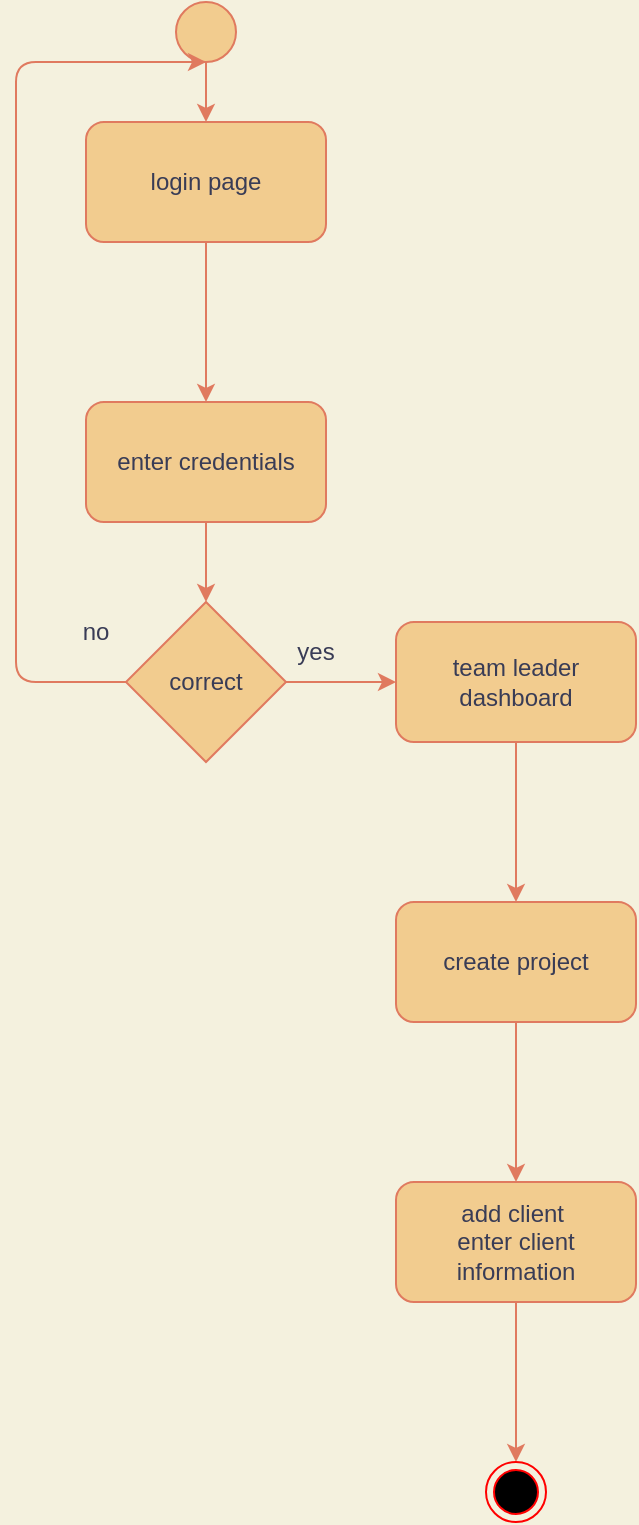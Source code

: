 <mxfile version="18.0.8" type="device"><diagram id="AeKG0RyA3BJlHwS1H0Mx" name="Page-1"><mxGraphModel dx="868" dy="425" grid="1" gridSize="10" guides="1" tooltips="1" connect="1" arrows="1" fold="1" page="1" pageScale="1" pageWidth="850" pageHeight="1100" background="#F4F1DE" math="0" shadow="0"><root><mxCell id="0"/><mxCell id="1" parent="0"/><mxCell id="9w2Cf-DXWKdfsoUghtk4-25" style="edgeStyle=orthogonalEdgeStyle;curved=0;rounded=1;sketch=0;orthogonalLoop=1;jettySize=auto;html=1;fontColor=#393C56;strokeColor=#E07A5F;fillColor=#F2CC8F;" parent="1" source="9w2Cf-DXWKdfsoUghtk4-24" target="9w2Cf-DXWKdfsoUghtk4-26" edge="1"><mxGeometry relative="1" as="geometry"><mxPoint x="385" y="360" as="targetPoint"/></mxGeometry></mxCell><mxCell id="9w2Cf-DXWKdfsoUghtk4-24" value="" style="ellipse;whiteSpace=wrap;html=1;aspect=fixed;rounded=0;sketch=0;fontColor=#393C56;strokeColor=#E07A5F;fillColor=#F2CC8F;" parent="1" vertex="1"><mxGeometry x="370" y="270" width="30" height="30" as="geometry"/></mxCell><mxCell id="9w2Cf-DXWKdfsoUghtk4-28" value="" style="edgeStyle=orthogonalEdgeStyle;curved=0;rounded=1;sketch=0;orthogonalLoop=1;jettySize=auto;html=1;fontColor=#393C56;strokeColor=#E07A5F;fillColor=#F2CC8F;" parent="1" source="9w2Cf-DXWKdfsoUghtk4-26" target="9w2Cf-DXWKdfsoUghtk4-27" edge="1"><mxGeometry relative="1" as="geometry"/></mxCell><mxCell id="9w2Cf-DXWKdfsoUghtk4-26" value="login page" style="rounded=1;whiteSpace=wrap;html=1;sketch=0;fontColor=#393C56;strokeColor=#E07A5F;fillColor=#F2CC8F;" parent="1" vertex="1"><mxGeometry x="325" y="330" width="120" height="60" as="geometry"/></mxCell><mxCell id="9w2Cf-DXWKdfsoUghtk4-30" style="edgeStyle=orthogonalEdgeStyle;curved=0;rounded=1;sketch=0;orthogonalLoop=1;jettySize=auto;html=1;entryX=0.5;entryY=0;entryDx=0;entryDy=0;fontColor=#393C56;strokeColor=#E07A5F;fillColor=#F2CC8F;" parent="1" source="9w2Cf-DXWKdfsoUghtk4-27" target="9w2Cf-DXWKdfsoUghtk4-29" edge="1"><mxGeometry relative="1" as="geometry"/></mxCell><mxCell id="9w2Cf-DXWKdfsoUghtk4-27" value="enter credentials" style="whiteSpace=wrap;html=1;fillColor=#F2CC8F;strokeColor=#E07A5F;fontColor=#393C56;rounded=1;sketch=0;" parent="1" vertex="1"><mxGeometry x="325" y="470" width="120" height="60" as="geometry"/></mxCell><mxCell id="9w2Cf-DXWKdfsoUghtk4-31" style="edgeStyle=orthogonalEdgeStyle;curved=0;rounded=1;sketch=0;orthogonalLoop=1;jettySize=auto;html=1;fontColor=#393C56;strokeColor=#E07A5F;fillColor=#F2CC8F;" parent="1" source="9w2Cf-DXWKdfsoUghtk4-29" edge="1"><mxGeometry relative="1" as="geometry"><mxPoint x="385" y="300" as="targetPoint"/><Array as="points"><mxPoint x="290" y="610"/><mxPoint x="290" y="300"/></Array></mxGeometry></mxCell><mxCell id="9w2Cf-DXWKdfsoUghtk4-32" style="edgeStyle=orthogonalEdgeStyle;curved=0;rounded=1;sketch=0;orthogonalLoop=1;jettySize=auto;html=1;fontColor=#393C56;strokeColor=#E07A5F;fillColor=#F2CC8F;" parent="1" source="9w2Cf-DXWKdfsoUghtk4-29" target="9w2Cf-DXWKdfsoUghtk4-36" edge="1"><mxGeometry relative="1" as="geometry"><mxPoint x="480" y="610" as="targetPoint"/></mxGeometry></mxCell><mxCell id="9w2Cf-DXWKdfsoUghtk4-29" value="correct" style="rhombus;whiteSpace=wrap;html=1;rounded=0;sketch=0;fontColor=#393C56;strokeColor=#E07A5F;fillColor=#F2CC8F;" parent="1" vertex="1"><mxGeometry x="345" y="570" width="80" height="80" as="geometry"/></mxCell><mxCell id="9w2Cf-DXWKdfsoUghtk4-34" value="yes" style="text;html=1;strokeColor=none;fillColor=none;align=center;verticalAlign=middle;whiteSpace=wrap;rounded=0;sketch=0;fontColor=#393C56;" parent="1" vertex="1"><mxGeometry x="410" y="580" width="60" height="30" as="geometry"/></mxCell><mxCell id="9w2Cf-DXWKdfsoUghtk4-35" value="no" style="text;html=1;strokeColor=none;fillColor=none;align=center;verticalAlign=middle;whiteSpace=wrap;rounded=0;sketch=0;fontColor=#393C56;" parent="1" vertex="1"><mxGeometry x="300" y="570" width="60" height="30" as="geometry"/></mxCell><mxCell id="9w2Cf-DXWKdfsoUghtk4-38" value="" style="edgeStyle=orthogonalEdgeStyle;curved=0;rounded=1;sketch=0;orthogonalLoop=1;jettySize=auto;html=1;fontColor=#393C56;strokeColor=#E07A5F;fillColor=#F2CC8F;" parent="1" source="9w2Cf-DXWKdfsoUghtk4-36" target="9w2Cf-DXWKdfsoUghtk4-37" edge="1"><mxGeometry relative="1" as="geometry"/></mxCell><mxCell id="9w2Cf-DXWKdfsoUghtk4-36" value="team leader dashboard" style="rounded=1;whiteSpace=wrap;html=1;sketch=0;fontColor=#393C56;strokeColor=#E07A5F;fillColor=#F2CC8F;" parent="1" vertex="1"><mxGeometry x="480" y="580" width="120" height="60" as="geometry"/></mxCell><mxCell id="9w2Cf-DXWKdfsoUghtk4-45" value="" style="edgeStyle=orthogonalEdgeStyle;curved=0;rounded=1;sketch=0;orthogonalLoop=1;jettySize=auto;html=1;fontColor=#393C56;strokeColor=#E07A5F;fillColor=#F2CC8F;" parent="1" source="9w2Cf-DXWKdfsoUghtk4-37" target="9w2Cf-DXWKdfsoUghtk4-44" edge="1"><mxGeometry relative="1" as="geometry"/></mxCell><mxCell id="9w2Cf-DXWKdfsoUghtk4-37" value="create project" style="whiteSpace=wrap;html=1;fillColor=#F2CC8F;strokeColor=#E07A5F;fontColor=#393C56;rounded=1;sketch=0;" parent="1" vertex="1"><mxGeometry x="480" y="720" width="120" height="60" as="geometry"/></mxCell><mxCell id="9w2Cf-DXWKdfsoUghtk4-47" value="" style="edgeStyle=orthogonalEdgeStyle;curved=0;rounded=1;sketch=0;orthogonalLoop=1;jettySize=auto;html=1;fontColor=#393C56;strokeColor=#E07A5F;fillColor=#F2CC8F;" parent="1" source="9w2Cf-DXWKdfsoUghtk4-44" edge="1"><mxGeometry relative="1" as="geometry"><mxPoint x="540" y="1000" as="targetPoint"/></mxGeometry></mxCell><mxCell id="9w2Cf-DXWKdfsoUghtk4-44" value="add client&amp;nbsp;&lt;br&gt;enter client information" style="whiteSpace=wrap;html=1;fillColor=#F2CC8F;strokeColor=#E07A5F;fontColor=#393C56;rounded=1;sketch=0;" parent="1" vertex="1"><mxGeometry x="480" y="860" width="120" height="60" as="geometry"/></mxCell><mxCell id="9w2Cf-DXWKdfsoUghtk4-48" value="" style="ellipse;html=1;shape=endState;fillColor=#000000;strokeColor=#ff0000;rounded=0;sketch=0;fontColor=#393C56;" parent="1" vertex="1"><mxGeometry x="525" y="1000" width="30" height="30" as="geometry"/></mxCell></root></mxGraphModel></diagram></mxfile>